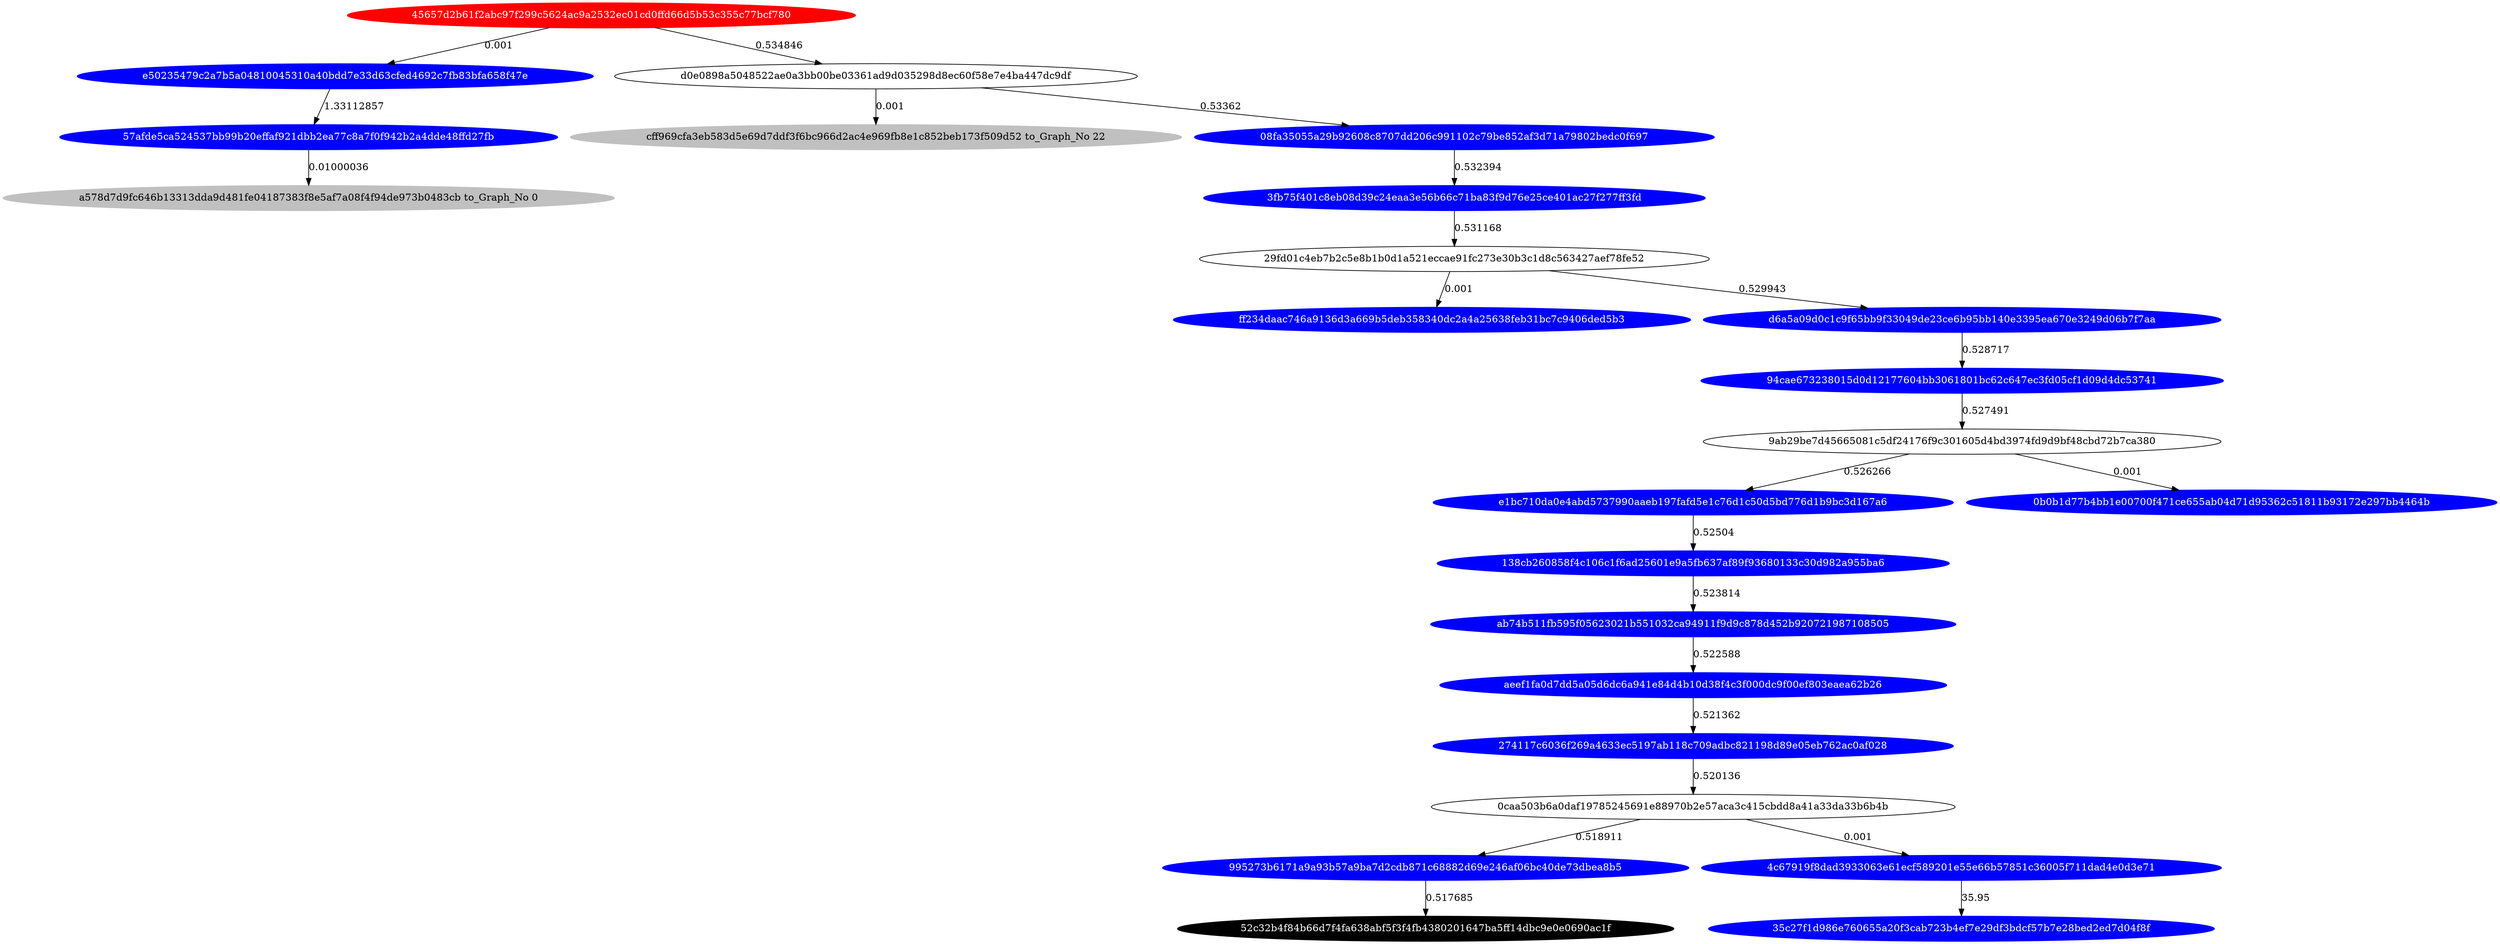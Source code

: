 digraph G{rankdir=TB;layout=dot;
"45657d2b61f2abc97f299c5624ac9a2532ec01cd0ffd66d5b53c355c77bcf780" [style="solid,filled",color=red,fontcolor=white];
"cff969cfa3eb583d5e69d7ddf3f6bc966d2ac4e969fb8e1c852beb173f509d52" [style="solid,filled",color=gray,fontcolor=black,label= "cff969cfa3eb583d5e69d7ddf3f6bc966d2ac4e969fb8e1c852beb173f509d52 to_Graph_No 22"];
"995273b6171a9a93b57a9ba7d2cdb871c68882d69e246af06bc40de73dbea8b5" [style="solid,filled",color=blue,fontcolor=white];
"e50235479c2a7b5a04810045310a40bdd7e33d63cfed4692c7fb83bfa658f47e" [style="solid,filled",color=blue,fontcolor=white];
"57afde5ca524537bb99b20effaf921dbb2ea77c8a7f0f942b2a4dde48ffd27fb" [style="solid,filled",color=blue,fontcolor=white];
"08fa35055a29b92608c8707dd206c991102c79be852af3d71a79802bedc0f697" [style="solid,filled",color=blue,fontcolor=white];
"138cb260858f4c106c1f6ad25601e9a5fb637af89f93680133c30d982a955ba6" [style="solid,filled",color=blue,fontcolor=white];
"ff234daac746a9136d3a669b5deb358340dc2a4a25638feb31bc7c9406ded5b3" [style="solid,filled",color=blue,fontcolor=white];
"274117c6036f269a4633ec5197ab118c709adbc821198d89e05eb762ac0af028" [style="solid,filled",color=blue,fontcolor=white];
"e1bc710da0e4abd5737990aaeb197fafd5e1c76d1c50d5bd776d1b9bc3d167a6" [style="solid,filled",color=blue,fontcolor=white];
"3fb75f401c8eb08d39c24eaa3e56b66c71ba83f9d76e25ce401ac27f277ff3fd" [style="solid,filled",color=blue,fontcolor=white];
"ab74b511fb595f05623021b551032ca94911f9d9c878d452b920721987108505" [style="solid,filled",color=blue,fontcolor=white];
"52c32b4f84b66d7f4fa638abf5f3f4fb4380201647ba5ff14dbc9e0e0690ac1f" [style="solid,filled",color=black,fontcolor=white];
"94cae673238015d0d12177604bb3061801bc62c647ec3fd05cf1d09d4dc53741" [style="solid,filled",color=blue,fontcolor=white];
"0b0b1d77b4bb1e00700f471ce655ab04d71d95362c51811b93172e297bb4464b" [style="solid,filled",color=blue,fontcolor=white];
"d6a5a09d0c1c9f65bb9f33049de23ce6b95bb140e3395ea670e3249d06b7f7aa" [style="solid,filled",color=blue,fontcolor=white];
"aeef1fa0d7dd5a05d6dc6a941e84d4b10d38f4c3f000dc9f00ef803eaea62b26" [style="solid,filled",color=blue,fontcolor=white];
"a578d7d9fc646b13313dda9d481fe04187383f8e5af7a08f4f94de973b0483cb" [style="solid,filled",color=gray,fontcolor=black,label= "a578d7d9fc646b13313dda9d481fe04187383f8e5af7a08f4f94de973b0483cb to_Graph_No 0"];
"35c27f1d986e760655a20f3cab723b4ef7e29df3bdcf57b7e28bed2ed7d04f8f" [style="solid,filled",color=blue,fontcolor=white];
"4c67919f8dad3933063e61ecf589201e55e66b57851c36005f711dad4e0d3e71" [style="solid,filled",color=blue,fontcolor=white];
"3fb75f401c8eb08d39c24eaa3e56b66c71ba83f9d76e25ce401ac27f277ff3fd" -> "29fd01c4eb7b2c5e8b1b0d1a521eccae91fc273e30b3c1d8c563427aef78fe52" [label=0.531168];
"e50235479c2a7b5a04810045310a40bdd7e33d63cfed4692c7fb83bfa658f47e" -> "57afde5ca524537bb99b20effaf921dbb2ea77c8a7f0f942b2a4dde48ffd27fb" [label=1.33112857];
"45657d2b61f2abc97f299c5624ac9a2532ec01cd0ffd66d5b53c355c77bcf780" -> "e50235479c2a7b5a04810045310a40bdd7e33d63cfed4692c7fb83bfa658f47e" [label=0.001];
"0caa503b6a0daf19785245691e88970b2e57aca3c415cbdd8a41a33da33b6b4b" -> "995273b6171a9a93b57a9ba7d2cdb871c68882d69e246af06bc40de73dbea8b5" [label=0.518911];
"274117c6036f269a4633ec5197ab118c709adbc821198d89e05eb762ac0af028" -> "0caa503b6a0daf19785245691e88970b2e57aca3c415cbdd8a41a33da33b6b4b" [label=0.520136];
"aeef1fa0d7dd5a05d6dc6a941e84d4b10d38f4c3f000dc9f00ef803eaea62b26" -> "274117c6036f269a4633ec5197ab118c709adbc821198d89e05eb762ac0af028" [label=0.521362];
"45657d2b61f2abc97f299c5624ac9a2532ec01cd0ffd66d5b53c355c77bcf780" -> "d0e0898a5048522ae0a3bb00be03361ad9d035298d8ec60f58e7e4ba447dc9df" [label=0.534846];
"08fa35055a29b92608c8707dd206c991102c79be852af3d71a79802bedc0f697" -> "3fb75f401c8eb08d39c24eaa3e56b66c71ba83f9d76e25ce401ac27f277ff3fd" [label=0.532394];
"d0e0898a5048522ae0a3bb00be03361ad9d035298d8ec60f58e7e4ba447dc9df" -> "08fa35055a29b92608c8707dd206c991102c79be852af3d71a79802bedc0f697" [label=0.53362];
"4c67919f8dad3933063e61ecf589201e55e66b57851c36005f711dad4e0d3e71" -> "35c27f1d986e760655a20f3cab723b4ef7e29df3bdcf57b7e28bed2ed7d04f8f" [label=35.95];
"e1bc710da0e4abd5737990aaeb197fafd5e1c76d1c50d5bd776d1b9bc3d167a6" -> "138cb260858f4c106c1f6ad25601e9a5fb637af89f93680133c30d982a955ba6" [label=0.52504];
"d0e0898a5048522ae0a3bb00be03361ad9d035298d8ec60f58e7e4ba447dc9df" -> "cff969cfa3eb583d5e69d7ddf3f6bc966d2ac4e969fb8e1c852beb173f509d52" [label=0.001];
"9ab29be7d45665081c5df24176f9c301605d4bd3974fd9d9bf48cbd72b7ca380" -> "0b0b1d77b4bb1e00700f471ce655ab04d71d95362c51811b93172e297bb4464b" [label=0.001];
"29fd01c4eb7b2c5e8b1b0d1a521eccae91fc273e30b3c1d8c563427aef78fe52" -> "d6a5a09d0c1c9f65bb9f33049de23ce6b95bb140e3395ea670e3249d06b7f7aa" [label=0.529943];
"995273b6171a9a93b57a9ba7d2cdb871c68882d69e246af06bc40de73dbea8b5" -> "52c32b4f84b66d7f4fa638abf5f3f4fb4380201647ba5ff14dbc9e0e0690ac1f" [label=0.517685];
"ab74b511fb595f05623021b551032ca94911f9d9c878d452b920721987108505" -> "aeef1fa0d7dd5a05d6dc6a941e84d4b10d38f4c3f000dc9f00ef803eaea62b26" [label=0.522588];
"0caa503b6a0daf19785245691e88970b2e57aca3c415cbdd8a41a33da33b6b4b" -> "4c67919f8dad3933063e61ecf589201e55e66b57851c36005f711dad4e0d3e71" [label=0.001];
"29fd01c4eb7b2c5e8b1b0d1a521eccae91fc273e30b3c1d8c563427aef78fe52" -> "ff234daac746a9136d3a669b5deb358340dc2a4a25638feb31bc7c9406ded5b3" [label=0.001];
"94cae673238015d0d12177604bb3061801bc62c647ec3fd05cf1d09d4dc53741" -> "9ab29be7d45665081c5df24176f9c301605d4bd3974fd9d9bf48cbd72b7ca380" [label=0.527491];
"d6a5a09d0c1c9f65bb9f33049de23ce6b95bb140e3395ea670e3249d06b7f7aa" -> "94cae673238015d0d12177604bb3061801bc62c647ec3fd05cf1d09d4dc53741" [label=0.528717];
"138cb260858f4c106c1f6ad25601e9a5fb637af89f93680133c30d982a955ba6" -> "ab74b511fb595f05623021b551032ca94911f9d9c878d452b920721987108505" [label=0.523814];
"57afde5ca524537bb99b20effaf921dbb2ea77c8a7f0f942b2a4dde48ffd27fb" -> "a578d7d9fc646b13313dda9d481fe04187383f8e5af7a08f4f94de973b0483cb" [label=0.01000036];
"9ab29be7d45665081c5df24176f9c301605d4bd3974fd9d9bf48cbd72b7ca380" -> "e1bc710da0e4abd5737990aaeb197fafd5e1c76d1c50d5bd776d1b9bc3d167a6" [label=0.526266];
}
